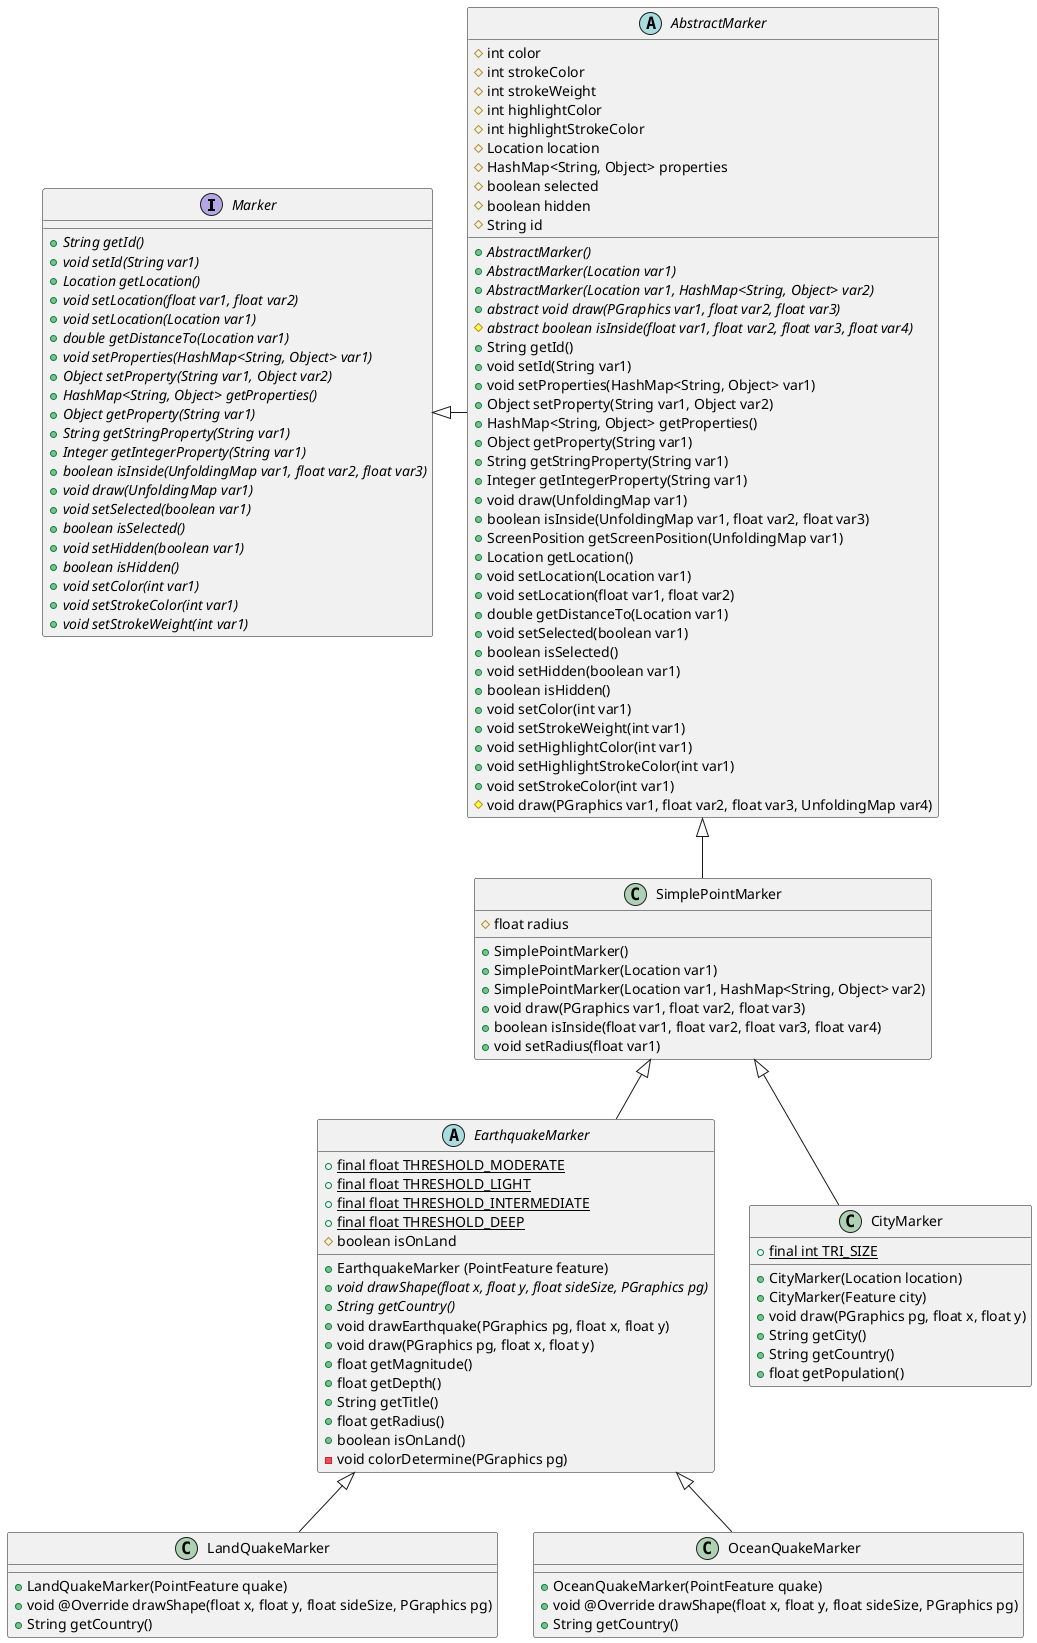 @startuml

'class_definitions'
    interface Marker {
        + {abstract} String getId()
        + {abstract} void setId(String var1)
        + {abstract} Location getLocation()
        + {abstract} void setLocation(float var1, float var2)
        + {abstract} void setLocation(Location var1)
        + {abstract} double getDistanceTo(Location var1)
        + {abstract} void setProperties(HashMap<String, Object> var1)
        + {abstract} Object setProperty(String var1, Object var2)
        + {abstract} HashMap<String, Object> getProperties()
        + {abstract} Object getProperty(String var1)
        + {abstract} String getStringProperty(String var1)
        + {abstract} Integer getIntegerProperty(String var1)
        + {abstract} boolean isInside(UnfoldingMap var1, float var2, float var3)
        + {abstract} void draw(UnfoldingMap var1)
        + {abstract} void setSelected(boolean var1)
        + {abstract} boolean isSelected()
        + {abstract} void setHidden(boolean var1)
        + {abstract} boolean isHidden()
        + {abstract} void setColor(int var1)
        + {abstract} void setStrokeColor(int var1)
        + {abstract} void setStrokeWeight(int var1)
    }

    abstract class AbstractMarker {
        # int color
        # int strokeColor
        # int strokeWeight
        # int highlightColor
        # int highlightStrokeColor
        # Location location
        # HashMap<String, Object> properties
        # boolean selected
        # boolean hidden
        # String id
        + {abstract} AbstractMarker()
        + {abstract} AbstractMarker(Location var1)
        + {abstract} AbstractMarker(Location var1, HashMap<String, Object> var2)
        + {abstract} abstract void draw(PGraphics var1, float var2, float var3)
        # {abstract} abstract boolean isInside(float var1, float var2, float var3, float var4)
        + String getId()
        + void setId(String var1)
        + void setProperties(HashMap<String, Object> var1)
        + Object setProperty(String var1, Object var2)
        + HashMap<String, Object> getProperties()
        + Object getProperty(String var1)
        + String getStringProperty(String var1)
        + Integer getIntegerProperty(String var1)
        + void draw(UnfoldingMap var1)
        + boolean isInside(UnfoldingMap var1, float var2, float var3)
        + ScreenPosition getScreenPosition(UnfoldingMap var1)
        + Location getLocation()
        + void setLocation(Location var1)
        + void setLocation(float var1, float var2)
        + double getDistanceTo(Location var1)
        + void setSelected(boolean var1)
        + boolean isSelected()
        + void setHidden(boolean var1)
        + boolean isHidden()
        + void setColor(int var1)
        + void setStrokeWeight(int var1)
        + void setHighlightColor(int var1)
        + void setHighlightStrokeColor(int var1)
        + void setStrokeColor(int var1)
        # void draw(PGraphics var1, float var2, float var3, UnfoldingMap var4)
    }

    class SimplePointMarker {
        # float radius
        + SimplePointMarker()
        + SimplePointMarker(Location var1)
        + SimplePointMarker(Location var1, HashMap<String, Object> var2)
        + void draw(PGraphics var1, float var2, float var3)
        + boolean isInside(float var1, float var2, float var3, float var4)
        + void setRadius(float var1)
    }

    abstract class EarthquakeMarker {
        + {static} final float THRESHOLD_MODERATE
        + {static} final float THRESHOLD_LIGHT
        + {static} final float THRESHOLD_INTERMEDIATE
        + {static} final float THRESHOLD_DEEP
        # boolean isOnLand
        + EarthquakeMarker (PointFeature feature)
        + {abstract} void drawShape(float x, float y, float sideSize, PGraphics pg)
        + {abstract} String getCountry()
        + void drawEarthquake(PGraphics pg, float x, float y)
        + void draw(PGraphics pg, float x, float y)
        + float getMagnitude()
        + float getDepth()
        + String getTitle()
        + float getRadius()
        + boolean isOnLand()
        - void colorDetermine(PGraphics pg)
    }

    class LandQuakeMarker {
        + LandQuakeMarker(PointFeature quake)
        + void @Override drawShape(float x, float y, float sideSize, PGraphics pg)
        + String getCountry()
    }

    class OceanQuakeMarker {
        + OceanQuakeMarker(PointFeature quake)
        + void @Override drawShape(float x, float y, float sideSize, PGraphics pg)
        + String getCountry()
    }

    class CityMarker {
            + {static} final int TRI_SIZE
            + CityMarker(Location location)
            + CityMarker(Feature city)
            + void draw(PGraphics pg, float x, float y)
            + String getCity()
            + String getCountry()
            + float getPopulation()
    }
'/class_definitions'

'class_relationships'
    Marker <|-right- AbstractMarker

    AbstractMarker <|-- SimplePointMarker

    SimplePointMarker <|-- EarthquakeMarker
    SimplePointMarker <|-- CityMarker

    EarthquakeMarker <|-- LandQuakeMarker
    EarthquakeMarker <|-- OceanQuakeMarker
'/class_relationships'

@enduml